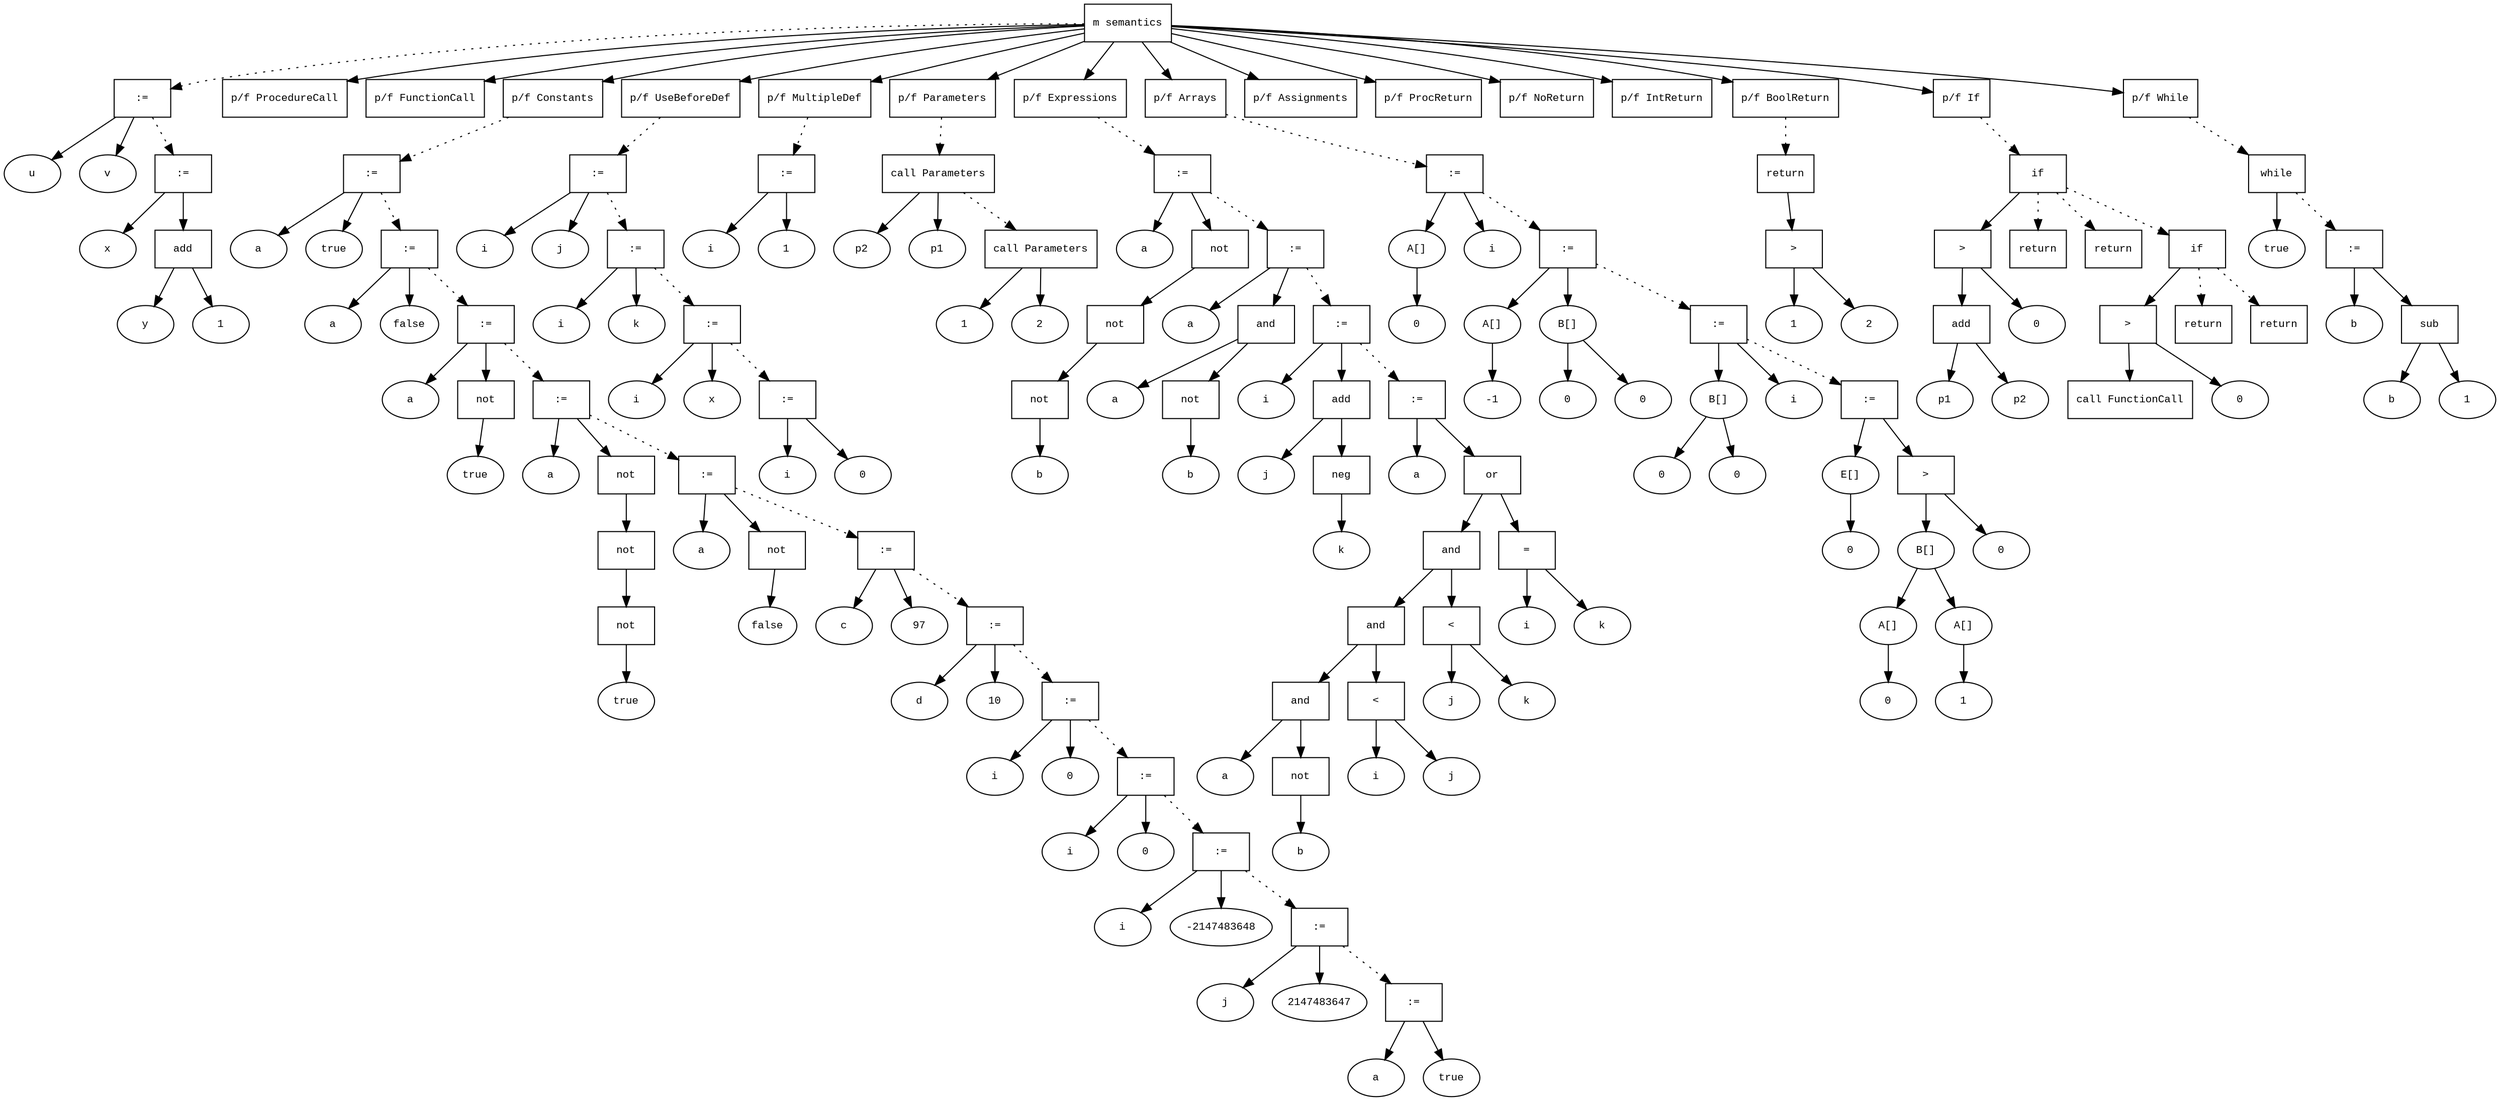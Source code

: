 digraph AST {
  graph [fontname="Times New Roman",fontsize=10];
  node  [fontname="Courier New",fontsize=10];
  edge  [fontname="Times New Roman",fontsize=10];

  node0 [label="m semantics",shape=box];
  node212 [label=":=",shape=box];
  node210 [label="u",shape=ellipse];
  node212->node210;
  node211 [label="v",shape=ellipse];
  node212->node211;
  node0 -> node212 [style=dotted];
  node217 [label=":=",shape=box];
  node213 [label="x",shape=ellipse];
  node217->node213;
  node216 [label="add",shape=box];
  node214 [label="y",shape=ellipse];
  node216->node214;
  node215 [label="1",shape=ellipse];
  node216->node215;
  node217->node216;
  node212 -> node217 [style=dotted];
  node11 [label="p/f ProcedureCall",shape=box];
  node0 -> node11;
  node12 [label="p/f FunctionCall",shape=box];
  node0 -> node12;
  node14 [label="p/f Constants",shape=box];
  node22 [label=":=",shape=box];
  node20 [label="a",shape=ellipse];
  node22->node20;
  node21 [label="true",shape=ellipse];
  node22->node21;
  node14 -> node22 [style=dotted];
  node25 [label=":=",shape=box];
  node23 [label="a",shape=ellipse];
  node25->node23;
  node24 [label="false",shape=ellipse];
  node25->node24;
  node22 -> node25 [style=dotted];
  node29 [label=":=",shape=box];
  node26 [label="a",shape=ellipse];
  node29->node26;
  node28 [label="not",shape=box];
  node27 [label="true",shape=ellipse];
  node28->node27;
  node29->node28;
  node25 -> node29 [style=dotted];
  node35 [label=":=",shape=box];
  node30 [label="a",shape=ellipse];
  node35->node30;
  node34 [label="not",shape=box];
  node33 [label="not",shape=box];
  node32 [label="not",shape=box];
  node31 [label="true",shape=ellipse];
  node32->node31;
  node33->node32;
  node34->node33;
  node35->node34;
  node29 -> node35 [style=dotted];
  node39 [label=":=",shape=box];
  node36 [label="a",shape=ellipse];
  node39->node36;
  node38 [label="not",shape=box];
  node37 [label="false",shape=ellipse];
  node38->node37;
  node39->node38;
  node35 -> node39 [style=dotted];
  node42 [label=":=",shape=box];
  node40 [label="c",shape=ellipse];
  node42->node40;
  node41 [label="97",shape=ellipse];
  node42->node41;
  node39 -> node42 [style=dotted];
  node45 [label=":=",shape=box];
  node43 [label="d",shape=ellipse];
  node45->node43;
  node44 [label="10",shape=ellipse];
  node45->node44;
  node42 -> node45 [style=dotted];
  node48 [label=":=",shape=box];
  node46 [label="i",shape=ellipse];
  node48->node46;
  node47 [label="0",shape=ellipse];
  node48->node47;
  node45 -> node48 [style=dotted];
  node51 [label=":=",shape=box];
  node49 [label="i",shape=ellipse];
  node51->node49;
  node50 [label="0",shape=ellipse];
  node51->node50;
  node48 -> node51 [style=dotted];
  node54 [label=":=",shape=box];
  node52 [label="i",shape=ellipse];
  node54->node52;
  node53 [label="-2147483648",shape=ellipse];
  node54->node53;
  node51 -> node54 [style=dotted];
  node57 [label=":=",shape=box];
  node55 [label="j",shape=ellipse];
  node57->node55;
  node56 [label="2147483647",shape=ellipse];
  node57->node56;
  node54 -> node57 [style=dotted];
  node60 [label=":=",shape=box];
  node58 [label="a",shape=ellipse];
  node60->node58;
  node59 [label="true",shape=ellipse];
  node60->node59;
  node57 -> node60 [style=dotted];
  node0 -> node14;
  node61 [label="p/f UseBeforeDef",shape=box];
  node66 [label=":=",shape=box];
  node64 [label="i",shape=ellipse];
  node66->node64;
  node65 [label="j",shape=ellipse];
  node66->node65;
  node61 -> node66 [style=dotted];
  node69 [label=":=",shape=box];
  node67 [label="i",shape=ellipse];
  node69->node67;
  node68 [label="k",shape=ellipse];
  node69->node68;
  node66 -> node69 [style=dotted];
  node72 [label=":=",shape=box];
  node70 [label="i",shape=ellipse];
  node72->node70;
  node71 [label="x",shape=ellipse];
  node72->node71;
  node69 -> node72 [style=dotted];
  node75 [label=":=",shape=box];
  node73 [label="i",shape=ellipse];
  node75->node73;
  node74 [label="0",shape=ellipse];
  node75->node74;
  node72 -> node75 [style=dotted];
  node0 -> node61;
  node76 [label="p/f MultipleDef",shape=box];
  node80 [label=":=",shape=box];
  node78 [label="i",shape=ellipse];
  node80->node78;
  node79 [label="1",shape=ellipse];
  node80->node79;
  node76 -> node80 [style=dotted];
  node0 -> node76;
  node81 [label="p/f Parameters",shape=box];
  node83 [label="call Parameters",shape=box];
  node84 [label="p2",shape=ellipse];
  node83->node84;
  node85 [label="p1",shape=ellipse];
  node83->node85;
  node81 -> node83 [style=dotted];
  node87 [label="call Parameters",shape=box];
  node88 [label="1",shape=ellipse];
  node87->node88;
  node89 [label="2",shape=ellipse];
  node87->node89;
  node83 -> node87 [style=dotted];
  node0 -> node81;
  node91 [label="p/f Expressions",shape=box];
  node102 [label=":=",shape=box];
  node97 [label="a",shape=ellipse];
  node102->node97;
  node101 [label="not",shape=box];
  node100 [label="not",shape=box];
  node99 [label="not",shape=box];
  node98 [label="b",shape=ellipse];
  node99->node98;
  node100->node99;
  node101->node100;
  node102->node101;
  node91 -> node102 [style=dotted];
  node108 [label=":=",shape=box];
  node103 [label="a",shape=ellipse];
  node108->node103;
  node107 [label="and",shape=box];
  node104 [label="a",shape=ellipse];
  node107->node104;
  node106 [label="not",shape=box];
  node105 [label="b",shape=ellipse];
  node106->node105;
  node107->node106;
  node108->node107;
  node102 -> node108 [style=dotted];
  node114 [label=":=",shape=box];
  node109 [label="i",shape=ellipse];
  node114->node109;
  node113 [label="add",shape=box];
  node110 [label="j",shape=ellipse];
  node113->node110;
  node112 [label="neg",shape=box];
  node111 [label="k",shape=ellipse];
  node112->node111;
  node113->node112;
  node114->node113;
  node108 -> node114 [style=dotted];
  node132 [label=":=",shape=box];
  node115 [label="a",shape=ellipse];
  node132->node115;
  node131 [label="or",shape=box];
  node127 [label="and",shape=box];
  node123 [label="and",shape=box];
  node119 [label="and",shape=box];
  node116 [label="a",shape=ellipse];
  node119->node116;
  node118 [label="not",shape=box];
  node117 [label="b",shape=ellipse];
  node118->node117;
  node119->node118;
  node123->node119;
  node122 [label="<",shape=box];
  node120 [label="i",shape=ellipse];
  node122->node120;
  node121 [label="j",shape=ellipse];
  node122->node121;
  node123->node122;
  node127->node123;
  node126 [label="<",shape=box];
  node124 [label="j",shape=ellipse];
  node126->node124;
  node125 [label="k",shape=ellipse];
  node126->node125;
  node127->node126;
  node131->node127;
  node130 [label="=",shape=box];
  node128 [label="i",shape=ellipse];
  node130->node128;
  node129 [label="k",shape=ellipse];
  node130->node129;
  node131->node130;
  node132->node131;
  node114 -> node132 [style=dotted];
  node0 -> node91;
  node133 [label="p/f Arrays",shape=box];
  node148 [label=":=",shape=box];
  node145 [label="A[]",shape=ellipse];
  node146 [label="0",shape=ellipse];
  node145-> node146;
  node148->node145;
  node147 [label="i",shape=ellipse];
  node148->node147;
  node133 -> node148 [style=dotted];
  node154 [label=":=",shape=box];
  node149 [label="A[]",shape=ellipse];
  node150 [label="-1",shape=ellipse];
  node149-> node150;
  node154->node149;
  node151 [label="B[]",shape=ellipse];
  node152 [label="0",shape=ellipse];
  node151-> node152;
  node153 [label="0",shape=ellipse];
  node151-> node153;
  node154->node151;
  node148 -> node154 [style=dotted];
  node159 [label=":=",shape=box];
  node155 [label="B[]",shape=ellipse];
  node156 [label="0",shape=ellipse];
  node155-> node156;
  node157 [label="0",shape=ellipse];
  node155-> node157;
  node159->node155;
  node158 [label="i",shape=ellipse];
  node159->node158;
  node154 -> node159 [style=dotted];
  node169 [label=":=",shape=box];
  node160 [label="E[]",shape=ellipse];
  node161 [label="0",shape=ellipse];
  node160-> node161;
  node169->node160;
  node168 [label=">",shape=box];
  node162 [label="B[]",shape=ellipse];
  node163 [label="A[]",shape=ellipse];
  node164 [label="0",shape=ellipse];
  node163-> node164;
  node162-> node163;
  node165 [label="A[]",shape=ellipse];
  node166 [label="1",shape=ellipse];
  node165-> node166;
  node162-> node165;
  node168->node162;
  node167 [label="0",shape=ellipse];
  node168->node167;
  node169->node168;
  node159 -> node169 [style=dotted];
  node0 -> node133;
  node170 [label="p/f Assignments",shape=box];
  node0 -> node170;
  node174 [label="p/f ProcReturn",shape=box];
  node0 -> node174;
  node175 [label="p/f NoReturn",shape=box];
  node0 -> node175;
  node177 [label="p/f IntReturn",shape=box];
  node0 -> node177;
  node179 [label="p/f BoolReturn",shape=box];
  node184 [label="return",shape=box];
  node183 [label=">",shape=box];
  node181 [label="1",shape=ellipse];
  node183->node181;
  node182 [label="2",shape=ellipse];
  node183->node182;
  node184->node183;
  node179 -> node184 [style=dotted];
  node0 -> node179;
  node185 [label="p/f If",shape=box];
  node194 [label="if",shape=box];
  node191 [label=">",shape=box];
  node189 [label="add",shape=box];
  node187 [label="p1",shape=ellipse];
  node189->node187;
  node188 [label="p2",shape=ellipse];
  node189->node188;
  node191->node189;
  node190 [label="0",shape=ellipse];
  node191->node190;
  node194->node191;
  node192 [label="return",shape=box];
  node194 -> node192 [style=dotted];
  node193 [label="return",shape=box];
  node194 -> node193 [style=dotted];
  node185 -> node194 [style=dotted];
  node200 [label="if",shape=box];
  node197 [label=">",shape=box];
  node195 [label="call FunctionCall",shape=box];
  node197->node195;
  node196 [label="0",shape=ellipse];
  node197->node196;
  node200->node197;
  node198 [label="return",shape=box];
  node200 -> node198 [style=dotted];
  node199 [label="return",shape=box];
  node200 -> node199 [style=dotted];
  node194 -> node200 [style=dotted];
  node0 -> node185;
  node201 [label="p/f While",shape=box];
  node209 [label="while",shape=box];
  node203 [label="true",shape=ellipse];
  node209->node203;
  node208 [label=":=",shape=box];
  node204 [label="b",shape=ellipse];
  node208->node204;
  node207 [label="sub",shape=box];
  node205 [label="b",shape=ellipse];
  node207->node205;
  node206 [label="1",shape=ellipse];
  node207->node206;
  node208->node207;
  node209 -> node208 [style=dotted];
  node201 -> node209 [style=dotted];
  node0 -> node201;
}
